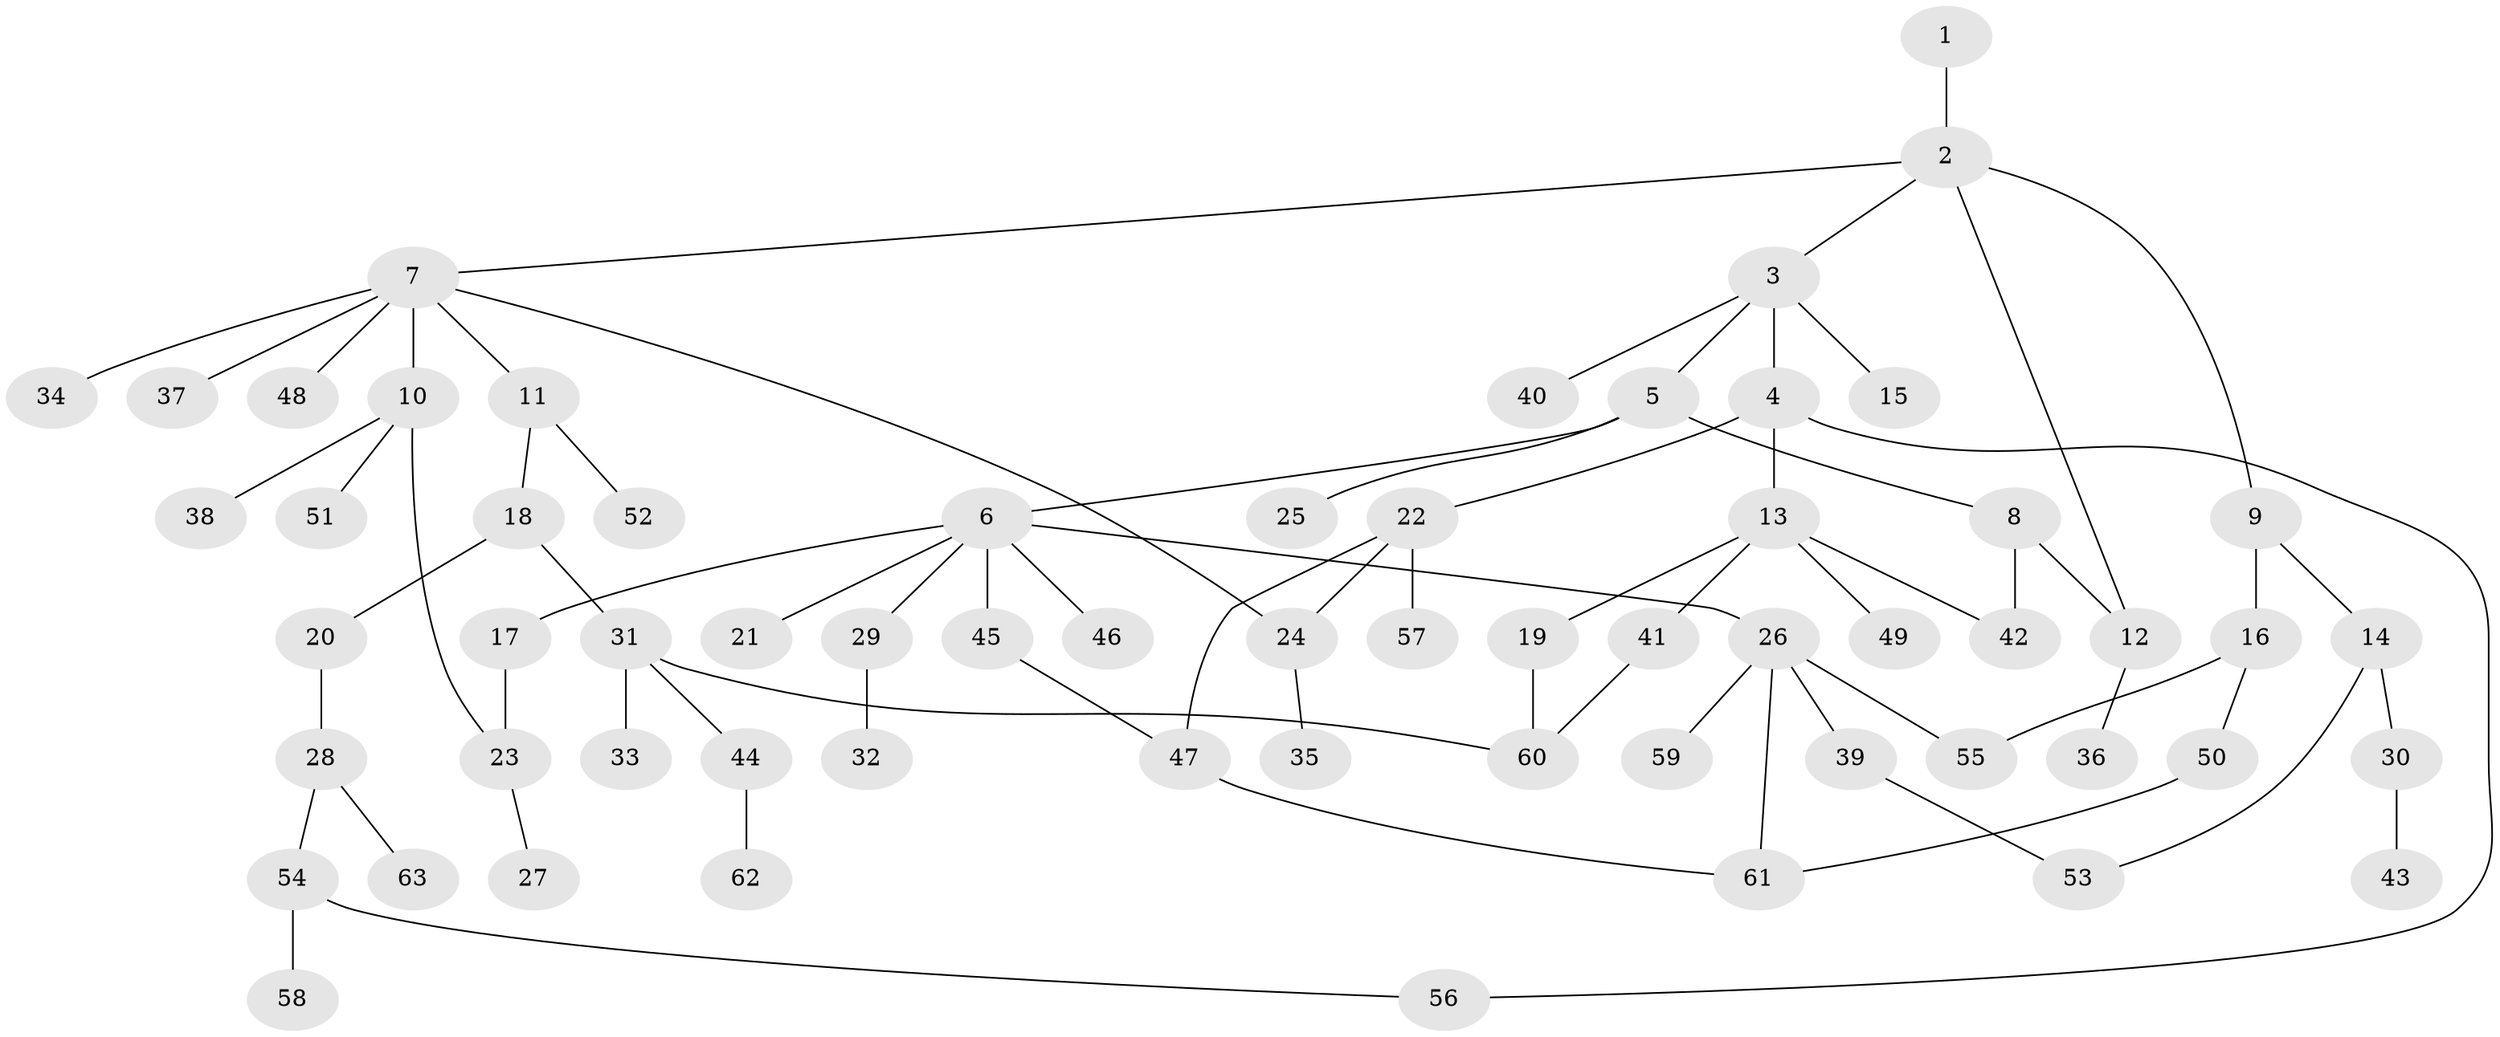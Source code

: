 // Generated by graph-tools (version 1.1) at 2025/25/03/09/25 03:25:35]
// undirected, 63 vertices, 74 edges
graph export_dot {
graph [start="1"]
  node [color=gray90,style=filled];
  1;
  2;
  3;
  4;
  5;
  6;
  7;
  8;
  9;
  10;
  11;
  12;
  13;
  14;
  15;
  16;
  17;
  18;
  19;
  20;
  21;
  22;
  23;
  24;
  25;
  26;
  27;
  28;
  29;
  30;
  31;
  32;
  33;
  34;
  35;
  36;
  37;
  38;
  39;
  40;
  41;
  42;
  43;
  44;
  45;
  46;
  47;
  48;
  49;
  50;
  51;
  52;
  53;
  54;
  55;
  56;
  57;
  58;
  59;
  60;
  61;
  62;
  63;
  1 -- 2;
  2 -- 3;
  2 -- 7;
  2 -- 9;
  2 -- 12;
  3 -- 4;
  3 -- 5;
  3 -- 15;
  3 -- 40;
  4 -- 13;
  4 -- 22;
  4 -- 56;
  5 -- 6;
  5 -- 8;
  5 -- 25;
  6 -- 17;
  6 -- 21;
  6 -- 26;
  6 -- 29;
  6 -- 45;
  6 -- 46;
  7 -- 10;
  7 -- 11;
  7 -- 24;
  7 -- 34;
  7 -- 37;
  7 -- 48;
  8 -- 42;
  8 -- 12;
  9 -- 14;
  9 -- 16;
  10 -- 23;
  10 -- 38;
  10 -- 51;
  11 -- 18;
  11 -- 52;
  12 -- 36;
  13 -- 19;
  13 -- 41;
  13 -- 42;
  13 -- 49;
  14 -- 30;
  14 -- 53;
  16 -- 50;
  16 -- 55;
  17 -- 23;
  18 -- 20;
  18 -- 31;
  19 -- 60;
  20 -- 28;
  22 -- 57;
  22 -- 47;
  22 -- 24;
  23 -- 27;
  24 -- 35;
  26 -- 39;
  26 -- 55;
  26 -- 59;
  26 -- 61;
  28 -- 54;
  28 -- 63;
  29 -- 32;
  30 -- 43;
  31 -- 33;
  31 -- 44;
  31 -- 60;
  39 -- 53;
  41 -- 60;
  44 -- 62;
  45 -- 47;
  47 -- 61;
  50 -- 61;
  54 -- 58;
  54 -- 56;
}
